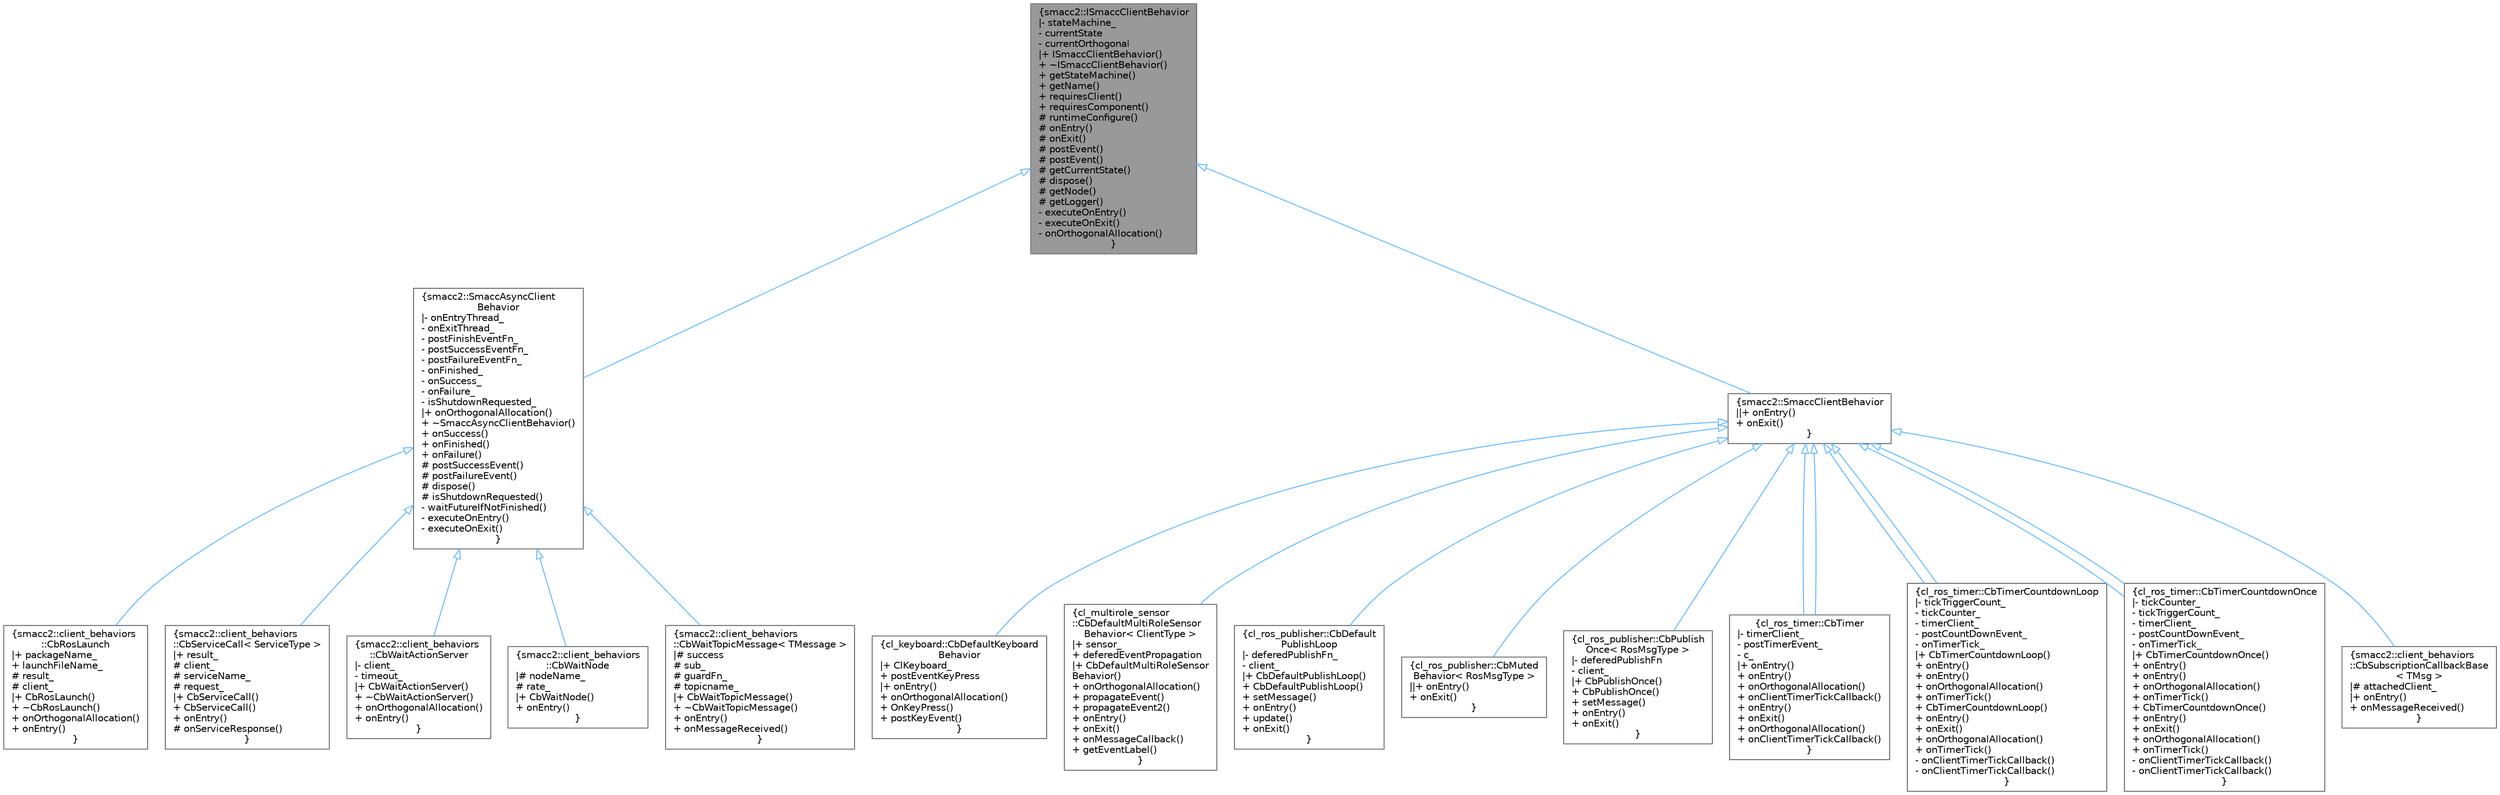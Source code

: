 digraph "smacc2::ISmaccClientBehavior"
{
 // LATEX_PDF_SIZE
  bgcolor="transparent";
  edge [fontname=Helvetica,fontsize=10,labelfontname=Helvetica,labelfontsize=10];
  node [fontname=Helvetica,fontsize=10,shape=box,height=0.2,width=0.4];
  Node1 [label="{smacc2::ISmaccClientBehavior\n|- stateMachine_\l- currentState\l- currentOrthogonal\l|+ ISmaccClientBehavior()\l+ ~ISmaccClientBehavior()\l+ getStateMachine()\l+ getName()\l+ requiresClient()\l+ requiresComponent()\l# runtimeConfigure()\l# onEntry()\l# onExit()\l# postEvent()\l# postEvent()\l# getCurrentState()\l# dispose()\l# getNode()\l# getLogger()\l- executeOnEntry()\l- executeOnExit()\l- onOrthogonalAllocation()\l}",height=0.2,width=0.4,color="gray40", fillcolor="grey60", style="filled", fontcolor="black",tooltip=" "];
  Node1 -> Node2 [dir="back",color="steelblue1",style="solid",arrowtail="onormal"];
  Node2 [label="{smacc2::SmaccAsyncClient\lBehavior\n|- onEntryThread_\l- onExitThread_\l- postFinishEventFn_\l- postSuccessEventFn_\l- postFailureEventFn_\l- onFinished_\l- onSuccess_\l- onFailure_\l- isShutdownRequested_\l|+ onOrthogonalAllocation()\l+ ~SmaccAsyncClientBehavior()\l+ onSuccess()\l+ onFinished()\l+ onFailure()\l# postSuccessEvent()\l# postFailureEvent()\l# dispose()\l# isShutdownRequested()\l- waitFutureIfNotFinished()\l- executeOnEntry()\l- executeOnExit()\l}",height=0.2,width=0.4,color="gray40", fillcolor="white", style="filled",URL="$classsmacc2_1_1SmaccAsyncClientBehavior.html",tooltip=" "];
  Node2 -> Node3 [dir="back",color="steelblue1",style="solid",arrowtail="onormal"];
  Node3 [label="{smacc2::client_behaviors\l::CbRosLaunch\n|+ packageName_\l+ launchFileName_\l# result_\l# client_\l|+ CbRosLaunch()\l+ ~CbRosLaunch()\l+ onOrthogonalAllocation()\l+ onEntry()\l}",height=0.2,width=0.4,color="gray40", fillcolor="white", style="filled",URL="$classsmacc2_1_1client__behaviors_1_1CbRosLaunch.html",tooltip=" "];
  Node2 -> Node4 [dir="back",color="steelblue1",style="solid",arrowtail="onormal"];
  Node4 [label="{smacc2::client_behaviors\l::CbServiceCall\< ServiceType \>\n|+ result_\l# client_\l# serviceName_\l# request_\l|+ CbServiceCall()\l+ CbServiceCall()\l+ onEntry()\l# onServiceResponse()\l}",height=0.2,width=0.4,color="gray40", fillcolor="white", style="filled",URL="$classsmacc2_1_1client__behaviors_1_1CbServiceCall.html",tooltip=" "];
  Node2 -> Node5 [dir="back",color="steelblue1",style="solid",arrowtail="onormal"];
  Node5 [label="{smacc2::client_behaviors\l::CbWaitActionServer\n|- client_\l- timeout_\l|+ CbWaitActionServer()\l+ ~CbWaitActionServer()\l+ onOrthogonalAllocation()\l+ onEntry()\l}",height=0.2,width=0.4,color="gray40", fillcolor="white", style="filled",URL="$classsmacc2_1_1client__behaviors_1_1CbWaitActionServer.html",tooltip=" "];
  Node2 -> Node6 [dir="back",color="steelblue1",style="solid",arrowtail="onormal"];
  Node6 [label="{smacc2::client_behaviors\l::CbWaitNode\n|# nodeName_\l# rate_\l|+ CbWaitNode()\l+ onEntry()\l}",height=0.2,width=0.4,color="gray40", fillcolor="white", style="filled",URL="$classsmacc2_1_1client__behaviors_1_1CbWaitNode.html",tooltip=" "];
  Node2 -> Node7 [dir="back",color="steelblue1",style="solid",arrowtail="onormal"];
  Node7 [label="{smacc2::client_behaviors\l::CbWaitTopicMessage\< TMessage \>\n|# success\l# sub_\l# guardFn_\l# topicname_\l|+ CbWaitTopicMessage()\l+ ~CbWaitTopicMessage()\l+ onEntry()\l+ onMessageReceived()\l}",height=0.2,width=0.4,color="gray40", fillcolor="white", style="filled",URL="$classsmacc2_1_1client__behaviors_1_1CbWaitTopicMessage.html",tooltip=" "];
  Node1 -> Node8 [dir="back",color="steelblue1",style="solid",arrowtail="onormal"];
  Node8 [label="{smacc2::SmaccClientBehavior\n||+ onEntry()\l+ onExit()\l}",height=0.2,width=0.4,color="gray40", fillcolor="white", style="filled",URL="$classsmacc2_1_1SmaccClientBehavior.html",tooltip=" "];
  Node8 -> Node9 [dir="back",color="steelblue1",style="solid",arrowtail="onormal"];
  Node9 [label="{cl_keyboard::CbDefaultKeyboard\lBehavior\n|+ ClKeyboard_\l+ postEventKeyPress\l|+ onEntry()\l+ onOrthogonalAllocation()\l+ OnKeyPress()\l+ postKeyEvent()\l}",height=0.2,width=0.4,color="gray40", fillcolor="white", style="filled",URL="$classcl__keyboard_1_1CbDefaultKeyboardBehavior.html",tooltip=" "];
  Node8 -> Node10 [dir="back",color="steelblue1",style="solid",arrowtail="onormal"];
  Node10 [label="{cl_multirole_sensor\l::CbDefaultMultiRoleSensor\lBehavior\< ClientType \>\n|+ sensor_\l+ deferedEventPropagation\l|+ CbDefaultMultiRoleSensor\lBehavior()\l+ onOrthogonalAllocation()\l+ propagateEvent()\l+ propagateEvent2()\l+ onEntry()\l+ onExit()\l+ onMessageCallback()\l+ getEventLabel()\l}",height=0.2,width=0.4,color="gray40", fillcolor="white", style="filled",URL="$classcl__multirole__sensor_1_1CbDefaultMultiRoleSensorBehavior.html",tooltip=" "];
  Node8 -> Node11 [dir="back",color="steelblue1",style="solid",arrowtail="onormal"];
  Node11 [label="{cl_ros_publisher::CbDefault\lPublishLoop\n|- deferedPublishFn_\l- client_\l|+ CbDefaultPublishLoop()\l+ CbDefaultPublishLoop()\l+ setMessage()\l+ onEntry()\l+ update()\l+ onExit()\l}",height=0.2,width=0.4,color="gray40", fillcolor="white", style="filled",URL="$classcl__ros__publisher_1_1CbDefaultPublishLoop.html",tooltip=" "];
  Node8 -> Node12 [dir="back",color="steelblue1",style="solid",arrowtail="onormal"];
  Node12 [label="{cl_ros_publisher::CbMuted\lBehavior\< RosMsgType \>\n||+ onEntry()\l+ onExit()\l}",height=0.2,width=0.4,color="gray40", fillcolor="white", style="filled",URL="$classcl__ros__publisher_1_1CbMutedBehavior.html",tooltip=" "];
  Node8 -> Node13 [dir="back",color="steelblue1",style="solid",arrowtail="onormal"];
  Node13 [label="{cl_ros_publisher::CbPublish\lOnce\< RosMsgType \>\n|- deferedPublishFn\l- client_\l|+ CbPublishOnce()\l+ CbPublishOnce()\l+ setMessage()\l+ onEntry()\l+ onExit()\l}",height=0.2,width=0.4,color="gray40", fillcolor="white", style="filled",URL="$classcl__ros__publisher_1_1CbPublishOnce.html",tooltip=" "];
  Node8 -> Node14 [dir="back",color="steelblue1",style="solid",arrowtail="onormal"];
  Node14 [label="{cl_ros_timer::CbTimer\n|- timerClient_\l- postTimerEvent_\l- c_\l|+ onEntry()\l+ onEntry()\l+ onOrthogonalAllocation()\l+ onClientTimerTickCallback()\l+ onEntry()\l+ onExit()\l+ onOrthogonalAllocation()\l+ onClientTimerTickCallback()\l}",height=0.2,width=0.4,color="gray40", fillcolor="white", style="filled",URL="$classcl__ros__timer_1_1CbTimer.html",tooltip=" "];
  Node8 -> Node14 [dir="back",color="steelblue1",style="solid",arrowtail="onormal"];
  Node8 -> Node15 [dir="back",color="steelblue1",style="solid",arrowtail="onormal"];
  Node15 [label="{cl_ros_timer::CbTimerCountdownLoop\n|- tickTriggerCount_\l- tickCounter_\l- timerClient_\l- postCountDownEvent_\l- onTimerTick_\l|+ CbTimerCountdownLoop()\l+ onEntry()\l+ onEntry()\l+ onOrthogonalAllocation()\l+ onTimerTick()\l+ CbTimerCountdownLoop()\l+ onEntry()\l+ onExit()\l+ onOrthogonalAllocation()\l+ onTimerTick()\l- onClientTimerTickCallback()\l- onClientTimerTickCallback()\l}",height=0.2,width=0.4,color="gray40", fillcolor="white", style="filled",URL="$classcl__ros__timer_1_1CbTimerCountdownLoop.html",tooltip=" "];
  Node8 -> Node15 [dir="back",color="steelblue1",style="solid",arrowtail="onormal"];
  Node8 -> Node16 [dir="back",color="steelblue1",style="solid",arrowtail="onormal"];
  Node16 [label="{cl_ros_timer::CbTimerCountdownOnce\n|- tickCounter_\l- tickTriggerCount_\l- timerClient_\l- postCountDownEvent_\l- onTimerTick_\l|+ CbTimerCountdownOnce()\l+ onEntry()\l+ onEntry()\l+ onOrthogonalAllocation()\l+ onTimerTick()\l+ CbTimerCountdownOnce()\l+ onEntry()\l+ onExit()\l+ onOrthogonalAllocation()\l+ onTimerTick()\l- onClientTimerTickCallback()\l- onClientTimerTickCallback()\l}",height=0.2,width=0.4,color="gray40", fillcolor="white", style="filled",URL="$classcl__ros__timer_1_1CbTimerCountdownOnce.html",tooltip=" "];
  Node8 -> Node16 [dir="back",color="steelblue1",style="solid",arrowtail="onormal"];
  Node8 -> Node17 [dir="back",color="steelblue1",style="solid",arrowtail="onormal"];
  Node17 [label="{smacc2::client_behaviors\l::CbSubscriptionCallbackBase\l\< TMsg \>\n|# attachedClient_\l|+ onEntry()\l+ onMessageReceived()\l}",height=0.2,width=0.4,color="gray40", fillcolor="white", style="filled",URL="$classsmacc2_1_1client__behaviors_1_1CbSubscriptionCallbackBase.html",tooltip=" "];
}
